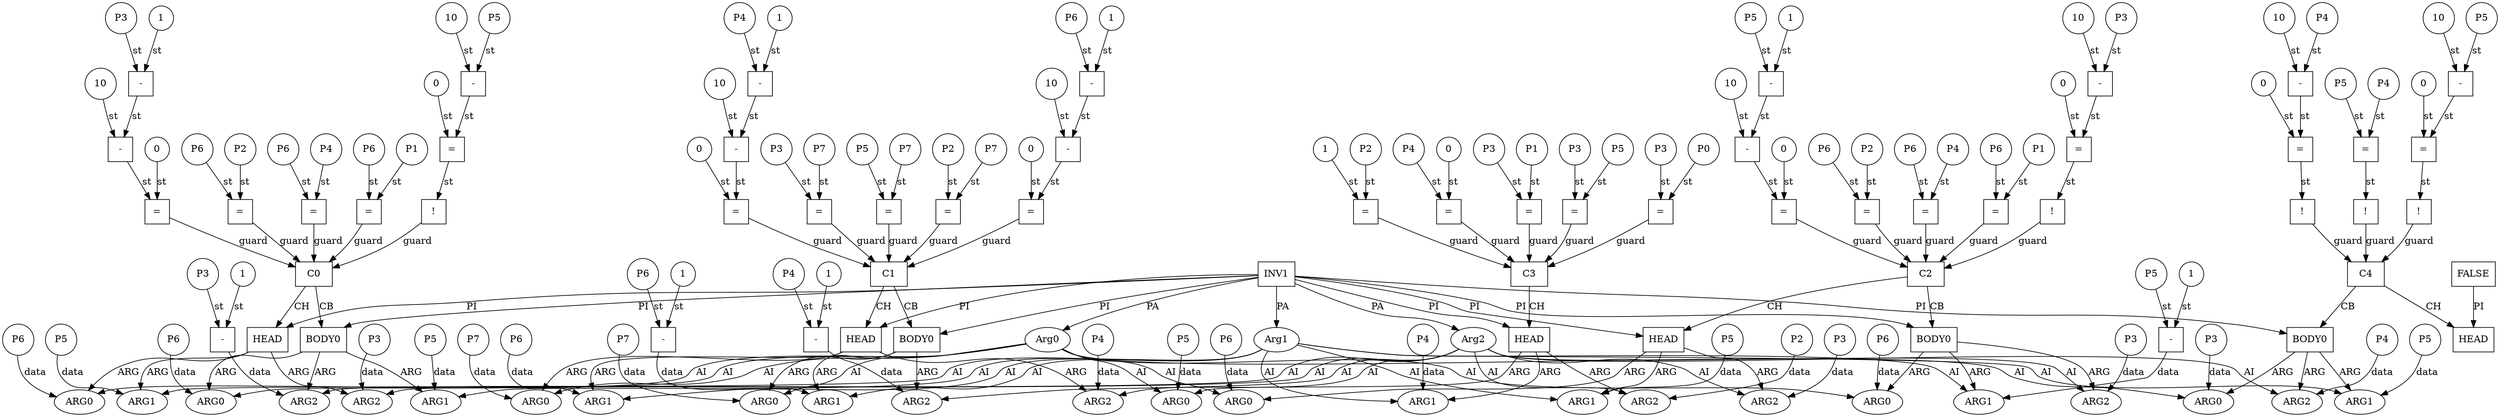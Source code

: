 // Horn Graph
digraph {
	"predicate_0" [label="INV1"  nodeName="predicate_0" class=predicateName GNNNodeID=0 shape="box"]
	"predicateArgument_0" [label="Arg0"  nodeName="predicateArgument_0" class=predicateArgument GNNNodeID=1 shape="ellipse"]
		"predicate_0" -> "predicateArgument_0" [ label="PA"]
	"predicateArgument_1" [label="Arg1"  nodeName="predicateArgument_1" class=predicateArgument GNNNodeID=2 shape="ellipse"]
		"predicate_0" -> "predicateArgument_1" [ label="PA"]
	"predicateArgument_2" [label="Arg2"  nodeName="predicateArgument_2" class=predicateArgument GNNNodeID=3 shape="ellipse"]
		"predicate_0" -> "predicateArgument_2" [ label="PA"]
	"predicate_1" [label="FALSE"  nodeName="predicate_1" class=predicateName GNNNodeID=4 shape="box"]
	"clause_0" [label="C0"  nodeName="clause_0" class=clause GNNNodeID=5 shape="box"]
	"!_6" [label="!"  nodeName="!_6" class=operator GNNNodeID=6 shape="square"]
		"!_6" -> "clause_0" [ label="guard"]
	">=_7" [label="="  nodeName=">=_7" class=operator GNNNodeID=7 shape="square"]
		">=_7" -> "!_6" [ label="st"]
	"0_8" [label="0"  nodeName="0_8" class=constant GNNNodeID=8 shape="circle"]
		"0_8" -> ">=_7" [ label="st"]
	"-_9" [label="-"  nodeName="-_9" class=operator GNNNodeID=9 shape="square"]
		"-_9" -> ">=_7" [ label="st"]
	"10_10" [label="10"  nodeName="10_10" class=constant GNNNodeID=10 shape="circle"]
		"10_10" -> "-_9" [ label="st"]
	"P5_11" [label="P5"  nodeName="P5_11" class=symbolicConstant GNNNodeID=11 shape="circle"]
		"P5_11" -> "-_9" [ label="st"]
	">=_12" [label="="  nodeName=">=_12" class=operator GNNNodeID=12 shape="square"]
		">=_12" -> "clause_0" [ label="guard"]
	"0_13" [label="0"  nodeName="0_13" class=constant GNNNodeID=13 shape="circle"]
		"0_13" -> ">=_12" [ label="st"]
	"-_14" [label="-"  nodeName="-_14" class=operator GNNNodeID=14 shape="square"]
		"-_14" -> ">=_12" [ label="st"]
	"10_15" [label="10"  nodeName="10_15" class=constant GNNNodeID=15 shape="circle"]
		"10_15" -> "-_14" [ label="st"]
	"-_16" [label="-"  nodeName="-_16" class=operator GNNNodeID=16 shape="square"]
		"-_16" -> "-_14" [ label="st"]
	"P3_17" [label="P3"  nodeName="P3_17" class=symbolicConstant GNNNodeID=17 shape="circle"]
		"P3_17" -> "-_16" [ label="st"]
	"1_18" [label="1"  nodeName="1_18" class=constant GNNNodeID=18 shape="circle"]
		"1_18" -> "-_16" [ label="st"]
	"=_19" [label="="  nodeName="=_19" class=operator GNNNodeID=19 shape="square"]
		"=_19" -> "clause_0" [ label="guard"]
	"P2_20" [label="P2"  nodeName="P2_20" class=symbolicConstant GNNNodeID=20 shape="circle"]
		"P2_20" -> "=_19" [ label="st"]
	"P6_21" [label="P6"  nodeName="P6_21" class=symbolicConstant GNNNodeID=21 shape="circle"]
		"P6_21" -> "=_19" [ label="st"]
	"=_22" [label="="  nodeName="=_22" class=operator GNNNodeID=22 shape="square"]
		"=_22" -> "clause_0" [ label="guard"]
	"P4_23" [label="P4"  nodeName="P4_23" class=symbolicConstant GNNNodeID=23 shape="circle"]
		"P4_23" -> "=_22" [ label="st"]
	"P6_24" [label="P6"  nodeName="P6_24" class=symbolicConstant GNNNodeID=24 shape="circle"]
		"P6_24" -> "=_22" [ label="st"]
	"=_25" [label="="  nodeName="=_25" class=operator GNNNodeID=25 shape="square"]
		"=_25" -> "clause_0" [ label="guard"]
	"P1_26" [label="P1"  nodeName="P1_26" class=symbolicConstant GNNNodeID=26 shape="circle"]
		"P1_26" -> "=_25" [ label="st"]
	"P6_27" [label="P6"  nodeName="P6_27" class=symbolicConstant GNNNodeID=27 shape="circle"]
		"P6_27" -> "=_25" [ label="st"]
	"clauseHead_0" [label="HEAD"  nodeName="clauseHead_0" class=clauseHead GNNNodeID=28 shape="box"]
		"clause_0" -> "clauseHead_0" [ label="CH"]
		"predicate_0" -> "clauseHead_0" [ label="PI"]
	"clauseArgument_0" [label="ARG0"  nodeName="clauseArgument_0" class=clauseArg GNNNodeID=29 shape="ellipse"]
		"clauseHead_0" -> "clauseArgument_0" [ label="ARG"]
		"predicateArgument_0" -> "clauseArgument_0" [ label="AI"]
	"P6_30" [label="P6"  nodeName="P6_30" class=symbolicConstant GNNNodeID=30 shape="circle"]
		"P6_30" -> "clauseArgument_0" [ label="data"]
	"clauseArgument_1" [label="ARG1"  nodeName="clauseArgument_1" class=clauseArg GNNNodeID=31 shape="ellipse"]
		"clauseHead_0" -> "clauseArgument_1" [ label="ARG"]
		"predicateArgument_1" -> "clauseArgument_1" [ label="AI"]
	"P5_32" [label="P5"  nodeName="P5_32" class=symbolicConstant GNNNodeID=32 shape="circle"]
		"P5_32" -> "clauseArgument_1" [ label="data"]
	"clauseArgument_2" [label="ARG2"  nodeName="clauseArgument_2" class=clauseArg GNNNodeID=33 shape="ellipse"]
		"clauseHead_0" -> "clauseArgument_2" [ label="ARG"]
		"predicateArgument_2" -> "clauseArgument_2" [ label="AI"]
	"P3_34" [label="P3"  nodeName="P3_34" class=symbolicConstant GNNNodeID=34 shape="circle"]
		"P3_34" -> "clauseArgument_2" [ label="data"]
	"clauseBody_0" [label="BODY0"  nodeName="clauseBody_0" class=clauseBody GNNNodeID=35 shape="box"]
		"clause_0" -> "clauseBody_0" [ label="CB"]
		"predicate_0" -> "clauseBody_0" [ label="PI"]
	"clauseArgument_3" [label="ARG0"  nodeName="clauseArgument_3" class=clauseArg GNNNodeID=36 shape="ellipse"]
		"clauseBody_0" -> "clauseArgument_3" [ label="ARG"]
		"predicateArgument_0" -> "clauseArgument_3" [ label="AI"]
	"P6_37" [label="P6"  nodeName="P6_37" class=symbolicConstant GNNNodeID=37 shape="circle"]
		"P6_37" -> "clauseArgument_3" [ label="data"]
	"clauseArgument_4" [label="ARG1"  nodeName="clauseArgument_4" class=clauseArg GNNNodeID=38 shape="ellipse"]
		"clauseBody_0" -> "clauseArgument_4" [ label="ARG"]
		"predicateArgument_1" -> "clauseArgument_4" [ label="AI"]
	"P5_39" [label="P5"  nodeName="P5_39" class=symbolicConstant GNNNodeID=39 shape="circle"]
		"P5_39" -> "clauseArgument_4" [ label="data"]
	"clauseArgument_5" [label="ARG2"  nodeName="clauseArgument_5" class=clauseArg GNNNodeID=40 shape="ellipse"]
		"clauseBody_0" -> "clauseArgument_5" [ label="ARG"]
		"predicateArgument_2" -> "clauseArgument_5" [ label="AI"]
	"-_41" [label="-"  nodeName="-_41" class=operator GNNNodeID=41 shape="square"]
		"-_41" -> "clauseArgument_5" [ label="data"]
	"P3_42" [label="P3"  nodeName="P3_42" class=symbolicConstant GNNNodeID=42 shape="circle"]
		"P3_42" -> "-_41" [ label="st"]
	"1_43" [label="1"  nodeName="1_43" class=constant GNNNodeID=43 shape="circle"]
		"1_43" -> "-_41" [ label="st"]
	"clause_1" [label="C1"  nodeName="clause_1" class=clause GNNNodeID=44 shape="box"]
	">=_45" [label="="  nodeName=">=_45" class=operator GNNNodeID=45 shape="square"]
		">=_45" -> "clause_1" [ label="guard"]
	"0_46" [label="0"  nodeName="0_46" class=constant GNNNodeID=46 shape="circle"]
		"0_46" -> ">=_45" [ label="st"]
	"-_47" [label="-"  nodeName="-_47" class=operator GNNNodeID=47 shape="square"]
		"-_47" -> ">=_45" [ label="st"]
	"10_48" [label="10"  nodeName="10_48" class=constant GNNNodeID=48 shape="circle"]
		"10_48" -> "-_47" [ label="st"]
	"-_49" [label="-"  nodeName="-_49" class=operator GNNNodeID=49 shape="square"]
		"-_49" -> "-_47" [ label="st"]
	"P6_50" [label="P6"  nodeName="P6_50" class=symbolicConstant GNNNodeID=50 shape="circle"]
		"P6_50" -> "-_49" [ label="st"]
	"1_51" [label="1"  nodeName="1_51" class=constant GNNNodeID=51 shape="circle"]
		"1_51" -> "-_49" [ label="st"]
	">=_52" [label="="  nodeName=">=_52" class=operator GNNNodeID=52 shape="square"]
		">=_52" -> "clause_1" [ label="guard"]
	"0_53" [label="0"  nodeName="0_53" class=constant GNNNodeID=53 shape="circle"]
		"0_53" -> ">=_52" [ label="st"]
	"-_54" [label="-"  nodeName="-_54" class=operator GNNNodeID=54 shape="square"]
		"-_54" -> ">=_52" [ label="st"]
	"10_55" [label="10"  nodeName="10_55" class=constant GNNNodeID=55 shape="circle"]
		"10_55" -> "-_54" [ label="st"]
	"-_56" [label="-"  nodeName="-_56" class=operator GNNNodeID=56 shape="square"]
		"-_56" -> "-_54" [ label="st"]
	"P4_57" [label="P4"  nodeName="P4_57" class=symbolicConstant GNNNodeID=57 shape="circle"]
		"P4_57" -> "-_56" [ label="st"]
	"1_58" [label="1"  nodeName="1_58" class=constant GNNNodeID=58 shape="circle"]
		"1_58" -> "-_56" [ label="st"]
	"=_59" [label="="  nodeName="=_59" class=operator GNNNodeID=59 shape="square"]
		"=_59" -> "clause_1" [ label="guard"]
	"P3_60" [label="P3"  nodeName="P3_60" class=symbolicConstant GNNNodeID=60 shape="circle"]
		"P3_60" -> "=_59" [ label="st"]
	"P7_61" [label="P7"  nodeName="P7_61" class=symbolicConstant GNNNodeID=61 shape="circle"]
		"P7_61" -> "=_59" [ label="st"]
	"=_62" [label="="  nodeName="=_62" class=operator GNNNodeID=62 shape="square"]
		"=_62" -> "clause_1" [ label="guard"]
	"P5_63" [label="P5"  nodeName="P5_63" class=symbolicConstant GNNNodeID=63 shape="circle"]
		"P5_63" -> "=_62" [ label="st"]
	"P7_64" [label="P7"  nodeName="P7_64" class=symbolicConstant GNNNodeID=64 shape="circle"]
		"P7_64" -> "=_62" [ label="st"]
	"=_65" [label="="  nodeName="=_65" class=operator GNNNodeID=65 shape="square"]
		"=_65" -> "clause_1" [ label="guard"]
	"P2_66" [label="P2"  nodeName="P2_66" class=symbolicConstant GNNNodeID=66 shape="circle"]
		"P2_66" -> "=_65" [ label="st"]
	"P7_67" [label="P7"  nodeName="P7_67" class=symbolicConstant GNNNodeID=67 shape="circle"]
		"P7_67" -> "=_65" [ label="st"]
	"clauseHead_1" [label="HEAD"  nodeName="clauseHead_1" class=clauseHead GNNNodeID=68 shape="box"]
		"clause_1" -> "clauseHead_1" [ label="CH"]
		"predicate_0" -> "clauseHead_1" [ label="PI"]
	"clauseArgument_6" [label="ARG0"  nodeName="clauseArgument_6" class=clauseArg GNNNodeID=69 shape="ellipse"]
		"clauseHead_1" -> "clauseArgument_6" [ label="ARG"]
		"predicateArgument_0" -> "clauseArgument_6" [ label="AI"]
	"P7_70" [label="P7"  nodeName="P7_70" class=symbolicConstant GNNNodeID=70 shape="circle"]
		"P7_70" -> "clauseArgument_6" [ label="data"]
	"clauseArgument_7" [label="ARG1"  nodeName="clauseArgument_7" class=clauseArg GNNNodeID=71 shape="ellipse"]
		"clauseHead_1" -> "clauseArgument_7" [ label="ARG"]
		"predicateArgument_1" -> "clauseArgument_7" [ label="AI"]
	"P6_72" [label="P6"  nodeName="P6_72" class=symbolicConstant GNNNodeID=72 shape="circle"]
		"P6_72" -> "clauseArgument_7" [ label="data"]
	"clauseArgument_8" [label="ARG2"  nodeName="clauseArgument_8" class=clauseArg GNNNodeID=73 shape="ellipse"]
		"clauseHead_1" -> "clauseArgument_8" [ label="ARG"]
		"predicateArgument_2" -> "clauseArgument_8" [ label="AI"]
	"P4_74" [label="P4"  nodeName="P4_74" class=symbolicConstant GNNNodeID=74 shape="circle"]
		"P4_74" -> "clauseArgument_8" [ label="data"]
	"clauseBody_1" [label="BODY0"  nodeName="clauseBody_1" class=clauseBody GNNNodeID=75 shape="box"]
		"clause_1" -> "clauseBody_1" [ label="CB"]
		"predicate_0" -> "clauseBody_1" [ label="PI"]
	"clauseArgument_9" [label="ARG0"  nodeName="clauseArgument_9" class=clauseArg GNNNodeID=76 shape="ellipse"]
		"clauseBody_1" -> "clauseArgument_9" [ label="ARG"]
		"predicateArgument_0" -> "clauseArgument_9" [ label="AI"]
	"P7_77" [label="P7"  nodeName="P7_77" class=symbolicConstant GNNNodeID=77 shape="circle"]
		"P7_77" -> "clauseArgument_9" [ label="data"]
	"clauseArgument_10" [label="ARG1"  nodeName="clauseArgument_10" class=clauseArg GNNNodeID=78 shape="ellipse"]
		"clauseBody_1" -> "clauseArgument_10" [ label="ARG"]
		"predicateArgument_1" -> "clauseArgument_10" [ label="AI"]
	"-_79" [label="-"  nodeName="-_79" class=operator GNNNodeID=79 shape="square"]
		"-_79" -> "clauseArgument_10" [ label="data"]
	"P6_80" [label="P6"  nodeName="P6_80" class=symbolicConstant GNNNodeID=80 shape="circle"]
		"P6_80" -> "-_79" [ label="st"]
	"1_81" [label="1"  nodeName="1_81" class=constant GNNNodeID=81 shape="circle"]
		"1_81" -> "-_79" [ label="st"]
	"clauseArgument_11" [label="ARG2"  nodeName="clauseArgument_11" class=clauseArg GNNNodeID=82 shape="ellipse"]
		"clauseBody_1" -> "clauseArgument_11" [ label="ARG"]
		"predicateArgument_2" -> "clauseArgument_11" [ label="AI"]
	"-_83" [label="-"  nodeName="-_83" class=operator GNNNodeID=83 shape="square"]
		"-_83" -> "clauseArgument_11" [ label="data"]
	"P4_84" [label="P4"  nodeName="P4_84" class=symbolicConstant GNNNodeID=84 shape="circle"]
		"P4_84" -> "-_83" [ label="st"]
	"1_85" [label="1"  nodeName="1_85" class=constant GNNNodeID=85 shape="circle"]
		"1_85" -> "-_83" [ label="st"]
	"clause_2" [label="C2"  nodeName="clause_2" class=clause GNNNodeID=86 shape="box"]
	"!_87" [label="!"  nodeName="!_87" class=operator GNNNodeID=87 shape="square"]
		"!_87" -> "clause_2" [ label="guard"]
	">=_88" [label="="  nodeName=">=_88" class=operator GNNNodeID=88 shape="square"]
		">=_88" -> "!_87" [ label="st"]
	"0_89" [label="0"  nodeName="0_89" class=constant GNNNodeID=89 shape="circle"]
		"0_89" -> ">=_88" [ label="st"]
	"-_90" [label="-"  nodeName="-_90" class=operator GNNNodeID=90 shape="square"]
		"-_90" -> ">=_88" [ label="st"]
	"10_91" [label="10"  nodeName="10_91" class=constant GNNNodeID=91 shape="circle"]
		"10_91" -> "-_90" [ label="st"]
	"P3_92" [label="P3"  nodeName="P3_92" class=symbolicConstant GNNNodeID=92 shape="circle"]
		"P3_92" -> "-_90" [ label="st"]
	">=_93" [label="="  nodeName=">=_93" class=operator GNNNodeID=93 shape="square"]
		">=_93" -> "clause_2" [ label="guard"]
	"0_94" [label="0"  nodeName="0_94" class=constant GNNNodeID=94 shape="circle"]
		"0_94" -> ">=_93" [ label="st"]
	"-_95" [label="-"  nodeName="-_95" class=operator GNNNodeID=95 shape="square"]
		"-_95" -> ">=_93" [ label="st"]
	"10_96" [label="10"  nodeName="10_96" class=constant GNNNodeID=96 shape="circle"]
		"10_96" -> "-_95" [ label="st"]
	"-_97" [label="-"  nodeName="-_97" class=operator GNNNodeID=97 shape="square"]
		"-_97" -> "-_95" [ label="st"]
	"P5_98" [label="P5"  nodeName="P5_98" class=symbolicConstant GNNNodeID=98 shape="circle"]
		"P5_98" -> "-_97" [ label="st"]
	"1_99" [label="1"  nodeName="1_99" class=constant GNNNodeID=99 shape="circle"]
		"1_99" -> "-_97" [ label="st"]
	"=_100" [label="="  nodeName="=_100" class=operator GNNNodeID=100 shape="square"]
		"=_100" -> "clause_2" [ label="guard"]
	"P2_101" [label="P2"  nodeName="P2_101" class=symbolicConstant GNNNodeID=101 shape="circle"]
		"P2_101" -> "=_100" [ label="st"]
	"P6_102" [label="P6"  nodeName="P6_102" class=symbolicConstant GNNNodeID=102 shape="circle"]
		"P6_102" -> "=_100" [ label="st"]
	"=_103" [label="="  nodeName="=_103" class=operator GNNNodeID=103 shape="square"]
		"=_103" -> "clause_2" [ label="guard"]
	"P4_104" [label="P4"  nodeName="P4_104" class=symbolicConstant GNNNodeID=104 shape="circle"]
		"P4_104" -> "=_103" [ label="st"]
	"P6_105" [label="P6"  nodeName="P6_105" class=symbolicConstant GNNNodeID=105 shape="circle"]
		"P6_105" -> "=_103" [ label="st"]
	"=_106" [label="="  nodeName="=_106" class=operator GNNNodeID=106 shape="square"]
		"=_106" -> "clause_2" [ label="guard"]
	"P1_107" [label="P1"  nodeName="P1_107" class=symbolicConstant GNNNodeID=107 shape="circle"]
		"P1_107" -> "=_106" [ label="st"]
	"P6_108" [label="P6"  nodeName="P6_108" class=symbolicConstant GNNNodeID=108 shape="circle"]
		"P6_108" -> "=_106" [ label="st"]
	"clauseHead_2" [label="HEAD"  nodeName="clauseHead_2" class=clauseHead GNNNodeID=109 shape="box"]
		"clause_2" -> "clauseHead_2" [ label="CH"]
		"predicate_0" -> "clauseHead_2" [ label="PI"]
	"clauseArgument_12" [label="ARG0"  nodeName="clauseArgument_12" class=clauseArg GNNNodeID=110 shape="ellipse"]
		"clauseHead_2" -> "clauseArgument_12" [ label="ARG"]
		"predicateArgument_0" -> "clauseArgument_12" [ label="AI"]
	"P6_111" [label="P6"  nodeName="P6_111" class=symbolicConstant GNNNodeID=111 shape="circle"]
		"P6_111" -> "clauseArgument_12" [ label="data"]
	"clauseArgument_13" [label="ARG1"  nodeName="clauseArgument_13" class=clauseArg GNNNodeID=112 shape="ellipse"]
		"clauseHead_2" -> "clauseArgument_13" [ label="ARG"]
		"predicateArgument_1" -> "clauseArgument_13" [ label="AI"]
	"P5_113" [label="P5"  nodeName="P5_113" class=symbolicConstant GNNNodeID=113 shape="circle"]
		"P5_113" -> "clauseArgument_13" [ label="data"]
	"clauseArgument_14" [label="ARG2"  nodeName="clauseArgument_14" class=clauseArg GNNNodeID=114 shape="ellipse"]
		"clauseHead_2" -> "clauseArgument_14" [ label="ARG"]
		"predicateArgument_2" -> "clauseArgument_14" [ label="AI"]
	"P3_115" [label="P3"  nodeName="P3_115" class=symbolicConstant GNNNodeID=115 shape="circle"]
		"P3_115" -> "clauseArgument_14" [ label="data"]
	"clauseBody_2" [label="BODY0"  nodeName="clauseBody_2" class=clauseBody GNNNodeID=116 shape="box"]
		"clause_2" -> "clauseBody_2" [ label="CB"]
		"predicate_0" -> "clauseBody_2" [ label="PI"]
	"clauseArgument_15" [label="ARG0"  nodeName="clauseArgument_15" class=clauseArg GNNNodeID=117 shape="ellipse"]
		"clauseBody_2" -> "clauseArgument_15" [ label="ARG"]
		"predicateArgument_0" -> "clauseArgument_15" [ label="AI"]
	"P6_118" [label="P6"  nodeName="P6_118" class=symbolicConstant GNNNodeID=118 shape="circle"]
		"P6_118" -> "clauseArgument_15" [ label="data"]
	"clauseArgument_16" [label="ARG1"  nodeName="clauseArgument_16" class=clauseArg GNNNodeID=119 shape="ellipse"]
		"clauseBody_2" -> "clauseArgument_16" [ label="ARG"]
		"predicateArgument_1" -> "clauseArgument_16" [ label="AI"]
	"-_120" [label="-"  nodeName="-_120" class=operator GNNNodeID=120 shape="square"]
		"-_120" -> "clauseArgument_16" [ label="data"]
	"P5_121" [label="P5"  nodeName="P5_121" class=symbolicConstant GNNNodeID=121 shape="circle"]
		"P5_121" -> "-_120" [ label="st"]
	"1_122" [label="1"  nodeName="1_122" class=constant GNNNodeID=122 shape="circle"]
		"1_122" -> "-_120" [ label="st"]
	"clauseArgument_17" [label="ARG2"  nodeName="clauseArgument_17" class=clauseArg GNNNodeID=123 shape="ellipse"]
		"clauseBody_2" -> "clauseArgument_17" [ label="ARG"]
		"predicateArgument_2" -> "clauseArgument_17" [ label="AI"]
	"P3_124" [label="P3"  nodeName="P3_124" class=symbolicConstant GNNNodeID=124 shape="circle"]
		"P3_124" -> "clauseArgument_17" [ label="data"]
	"clause_3" [label="C3"  nodeName="clause_3" class=clause GNNNodeID=125 shape="box"]
	"=_126" [label="="  nodeName="=_126" class=operator GNNNodeID=126 shape="square"]
		"=_126" -> "clause_3" [ label="guard"]
	"P0_127" [label="P0"  nodeName="P0_127" class=symbolicConstant GNNNodeID=127 shape="circle"]
		"P0_127" -> "=_126" [ label="st"]
	"P3_128" [label="P3"  nodeName="P3_128" class=symbolicConstant GNNNodeID=128 shape="circle"]
		"P3_128" -> "=_126" [ label="st"]
	"=_129" [label="="  nodeName="=_129" class=operator GNNNodeID=129 shape="square"]
		"=_129" -> "clause_3" [ label="guard"]
	"P2_130" [label="P2"  nodeName="P2_130" class=symbolicConstant GNNNodeID=130 shape="circle"]
		"P2_130" -> "=_129" [ label="st"]
	"1_131" [label="1"  nodeName="1_131" class=constant GNNNodeID=131 shape="circle"]
		"1_131" -> "=_129" [ label="st"]
	"=_132" [label="="  nodeName="=_132" class=operator GNNNodeID=132 shape="square"]
		"=_132" -> "clause_3" [ label="guard"]
	"0_133" [label="0"  nodeName="0_133" class=constant GNNNodeID=133 shape="circle"]
		"0_133" -> "=_132" [ label="st"]
	"P4_134" [label="P4"  nodeName="P4_134" class=symbolicConstant GNNNodeID=134 shape="circle"]
		"P4_134" -> "=_132" [ label="st"]
	"=_135" [label="="  nodeName="=_135" class=operator GNNNodeID=135 shape="square"]
		"=_135" -> "clause_3" [ label="guard"]
	"P1_136" [label="P1"  nodeName="P1_136" class=symbolicConstant GNNNodeID=136 shape="circle"]
		"P1_136" -> "=_135" [ label="st"]
	"P3_137" [label="P3"  nodeName="P3_137" class=symbolicConstant GNNNodeID=137 shape="circle"]
		"P3_137" -> "=_135" [ label="st"]
	"=_138" [label="="  nodeName="=_138" class=operator GNNNodeID=138 shape="square"]
		"=_138" -> "clause_3" [ label="guard"]
	"P5_139" [label="P5"  nodeName="P5_139" class=symbolicConstant GNNNodeID=139 shape="circle"]
		"P5_139" -> "=_138" [ label="st"]
	"P3_140" [label="P3"  nodeName="P3_140" class=symbolicConstant GNNNodeID=140 shape="circle"]
		"P3_140" -> "=_138" [ label="st"]
	"clauseHead_3" [label="HEAD"  nodeName="clauseHead_3" class=clauseHead GNNNodeID=141 shape="box"]
		"clause_3" -> "clauseHead_3" [ label="CH"]
		"predicate_0" -> "clauseHead_3" [ label="PI"]
	"clauseArgument_18" [label="ARG0"  nodeName="clauseArgument_18" class=clauseArg GNNNodeID=142 shape="ellipse"]
		"clauseHead_3" -> "clauseArgument_18" [ label="ARG"]
		"predicateArgument_0" -> "clauseArgument_18" [ label="AI"]
	"P5_143" [label="P5"  nodeName="P5_143" class=symbolicConstant GNNNodeID=143 shape="circle"]
		"P5_143" -> "clauseArgument_18" [ label="data"]
	"clauseArgument_19" [label="ARG1"  nodeName="clauseArgument_19" class=clauseArg GNNNodeID=144 shape="ellipse"]
		"clauseHead_3" -> "clauseArgument_19" [ label="ARG"]
		"predicateArgument_1" -> "clauseArgument_19" [ label="AI"]
	"P4_145" [label="P4"  nodeName="P4_145" class=symbolicConstant GNNNodeID=145 shape="circle"]
		"P4_145" -> "clauseArgument_19" [ label="data"]
	"clauseArgument_20" [label="ARG2"  nodeName="clauseArgument_20" class=clauseArg GNNNodeID=146 shape="ellipse"]
		"clauseHead_3" -> "clauseArgument_20" [ label="ARG"]
		"predicateArgument_2" -> "clauseArgument_20" [ label="AI"]
	"P2_147" [label="P2"  nodeName="P2_147" class=symbolicConstant GNNNodeID=147 shape="circle"]
		"P2_147" -> "clauseArgument_20" [ label="data"]
	"clause_4" [label="C4"  nodeName="clause_4" class=clause GNNNodeID=148 shape="box"]
	"!_149" [label="!"  nodeName="!_149" class=operator GNNNodeID=149 shape="square"]
		"!_149" -> "clause_4" [ label="guard"]
	">=_150" [label="="  nodeName=">=_150" class=operator GNNNodeID=150 shape="square"]
		">=_150" -> "!_149" [ label="st"]
	"0_151" [label="0"  nodeName="0_151" class=constant GNNNodeID=151 shape="circle"]
		"0_151" -> ">=_150" [ label="st"]
	"-_152" [label="-"  nodeName="-_152" class=operator GNNNodeID=152 shape="square"]
		"-_152" -> ">=_150" [ label="st"]
	"10_153" [label="10"  nodeName="10_153" class=constant GNNNodeID=153 shape="circle"]
		"10_153" -> "-_152" [ label="st"]
	"P5_154" [label="P5"  nodeName="P5_154" class=symbolicConstant GNNNodeID=154 shape="circle"]
		"P5_154" -> "-_152" [ label="st"]
	"!_155" [label="!"  nodeName="!_155" class=operator GNNNodeID=155 shape="square"]
		"!_155" -> "clause_4" [ label="guard"]
	">=_156" [label="="  nodeName=">=_156" class=operator GNNNodeID=156 shape="square"]
		">=_156" -> "!_155" [ label="st"]
	"0_157" [label="0"  nodeName="0_157" class=constant GNNNodeID=157 shape="circle"]
		"0_157" -> ">=_156" [ label="st"]
	"-_158" [label="-"  nodeName="-_158" class=operator GNNNodeID=158 shape="square"]
		"-_158" -> ">=_156" [ label="st"]
	"10_159" [label="10"  nodeName="10_159" class=constant GNNNodeID=159 shape="circle"]
		"10_159" -> "-_158" [ label="st"]
	"P4_160" [label="P4"  nodeName="P4_160" class=symbolicConstant GNNNodeID=160 shape="circle"]
		"P4_160" -> "-_158" [ label="st"]
	"!_161" [label="!"  nodeName="!_161" class=operator GNNNodeID=161 shape="square"]
		"!_161" -> "clause_4" [ label="guard"]
	"=_162" [label="="  nodeName="=_162" class=operator GNNNodeID=162 shape="square"]
		"=_162" -> "!_161" [ label="st"]
	"P5_163" [label="P5"  nodeName="P5_163" class=symbolicConstant GNNNodeID=163 shape="circle"]
		"P5_163" -> "=_162" [ label="st"]
	"P4_164" [label="P4"  nodeName="P4_164" class=symbolicConstant GNNNodeID=164 shape="circle"]
		"P4_164" -> "=_162" [ label="st"]
	"clauseHead_4" [label="HEAD"  nodeName="clauseHead_4" class=clauseHead GNNNodeID=165 shape="box"]
		"clause_4" -> "clauseHead_4" [ label="CH"]
		"predicate_1" -> "clauseHead_4" [ label="PI"]
	"clauseBody_3" [label="BODY0"  nodeName="clauseBody_3" class=clauseBody GNNNodeID=166 shape="box"]
		"clause_4" -> "clauseBody_3" [ label="CB"]
		"predicate_0" -> "clauseBody_3" [ label="PI"]
	"clauseArgument_21" [label="ARG0"  nodeName="clauseArgument_21" class=clauseArg GNNNodeID=167 shape="ellipse"]
		"clauseBody_3" -> "clauseArgument_21" [ label="ARG"]
		"predicateArgument_0" -> "clauseArgument_21" [ label="AI"]
	"P3_168" [label="P3"  nodeName="P3_168" class=symbolicConstant GNNNodeID=168 shape="circle"]
		"P3_168" -> "clauseArgument_21" [ label="data"]
	"clauseArgument_22" [label="ARG1"  nodeName="clauseArgument_22" class=clauseArg GNNNodeID=169 shape="ellipse"]
		"clauseBody_3" -> "clauseArgument_22" [ label="ARG"]
		"predicateArgument_1" -> "clauseArgument_22" [ label="AI"]
	"P5_170" [label="P5"  nodeName="P5_170" class=symbolicConstant GNNNodeID=170 shape="circle"]
		"P5_170" -> "clauseArgument_22" [ label="data"]
	"clauseArgument_23" [label="ARG2"  nodeName="clauseArgument_23" class=clauseArg GNNNodeID=171 shape="ellipse"]
		"clauseBody_3" -> "clauseArgument_23" [ label="ARG"]
		"predicateArgument_2" -> "clauseArgument_23" [ label="AI"]
	"P4_172" [label="P4"  nodeName="P4_172" class=symbolicConstant GNNNodeID=172 shape="circle"]
		"P4_172" -> "clauseArgument_23" [ label="data"]
}
